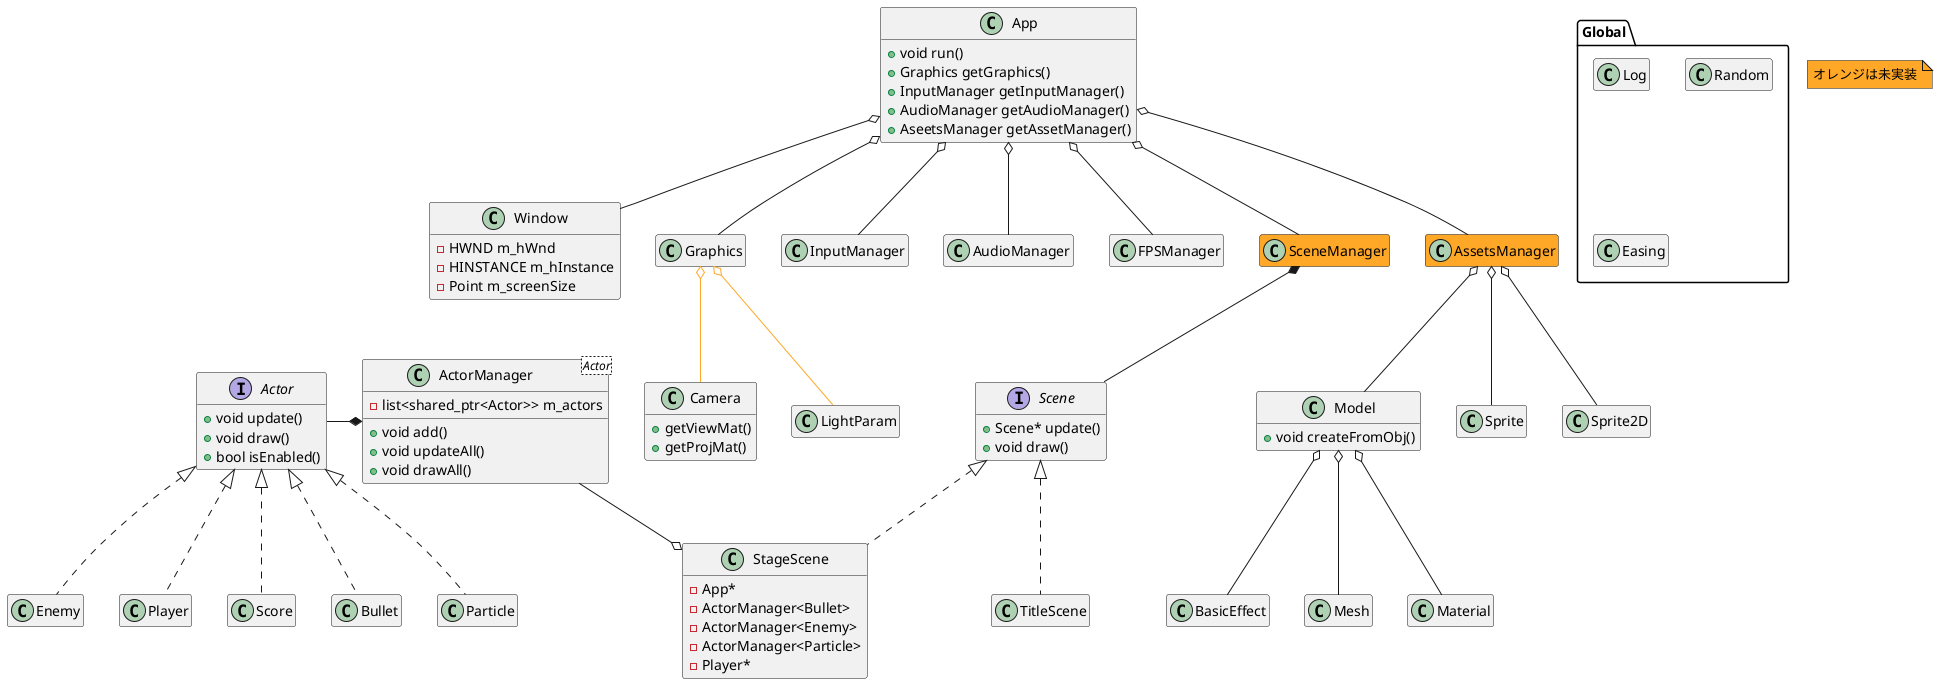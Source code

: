 @startuml

hide empty members
note "オレンジは未実装" as orange #FFA726

' MainModules
class App {
    + void run()
    + Graphics getGraphics()
    + InputManager getInputManager()
    + AudioManager getAudioManager()
    + AseetsManager getAssetManager()
}

class Window {
    - HWND m_hWnd
    - HINSTANCE m_hInstance
    - Point m_screenSize
} 

class Graphics
class InputManager
class AudioManager
class FPSManager
class SceneManager #FFA726
class AssetsManager #FFA726
class Camera {
    + getViewMat()
    + getProjMat()
}
class LightParam

' Scenes
Interface Scene {
    + Scene* update()
    + void draw()
}
class TitleScene
class StageScene {
    - App*
    - ActorManager<Bullet>
    - ActorManager<Enemy>
    - ActorManager<Particle>
    - Player*
}

' Assets
class Model {
    + void createFromObj()
}
class BasicEffect
class Mesh
class Material
class Sprite
class Sprite2D

' Actors
class ActorManager<Actor> {
    - list<shared_ptr<Actor>> m_actors
    + void add()
    + void updateAll()
    + void drawAll()
}
Interface Actor {
    + void update()
    + void draw()
    + bool isEnabled()
}
class Enemy
class Player
class Score
class Bullet
class Particle

' GlobalFunctions
package Global {
    class Log
    class Random
    class Easing
}

App o-- AssetsManager 
App o-- Graphics
App o-- Window
App o-- InputManager
App o-- AudioManager
App o-- FPSManager
App o-- SceneManager
SceneManager *-- Scene

Scene <|.. TitleScene
Scene <|.. StageScene

Graphics o-- LightParam #FFA726
Graphics o-- Camera #FFA726

AssetsManager o-- Model
AssetsManager o-- Sprite
AssetsManager o-- Sprite2D

Model o-- BasicEffect
Model o-- Mesh
Model o-- Material

Actor -r-* ActorManager
Actor <|.. Enemy
Actor <|.. Player
Actor <|.. Score
Actor <|.. Bullet
Actor <|.. Particle

ActorManager -d-o StageScene

@enduml